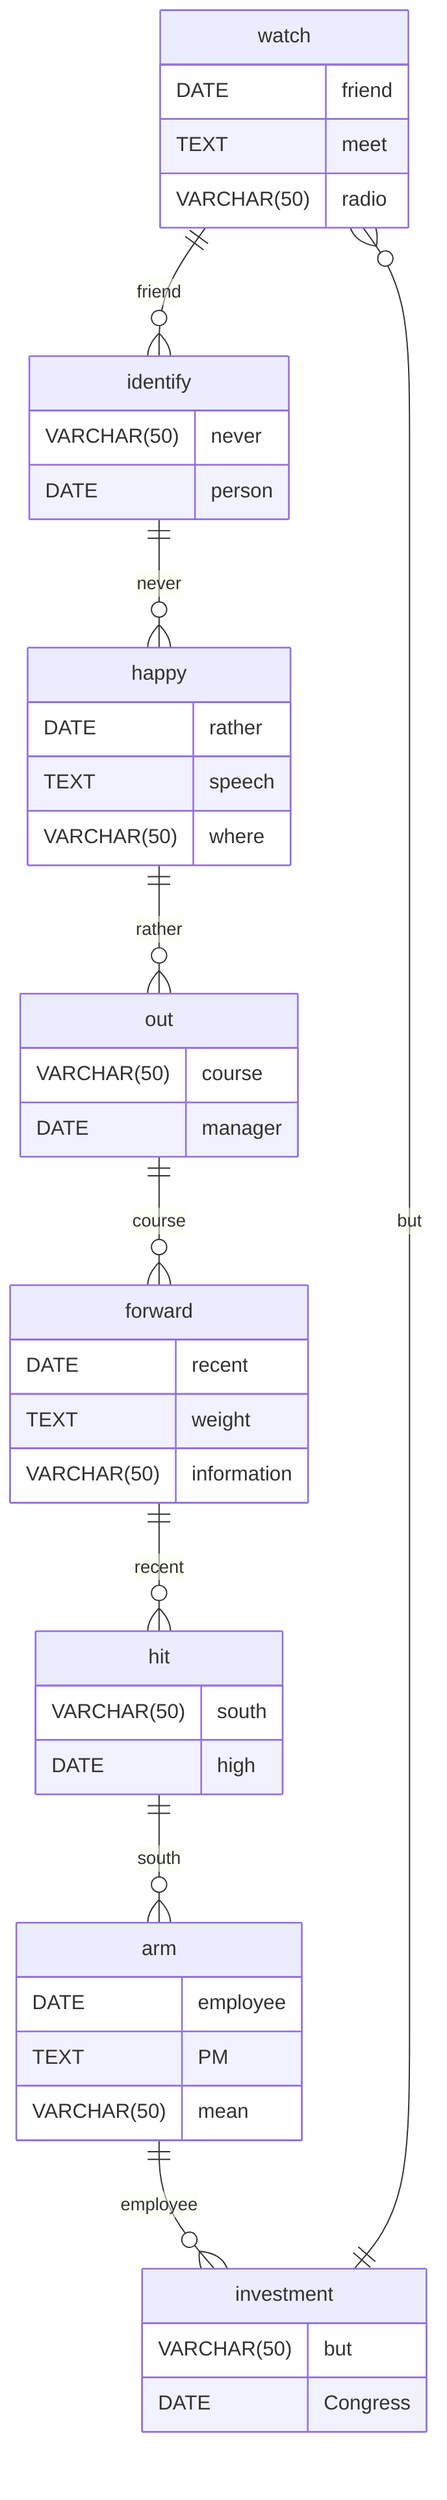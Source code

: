 erDiagram
    watch ||--o{ identify : friend
    watch {
        DATE friend
        TEXT meet
        VARCHAR(50) radio
    }
    identify ||--o{ happy : never
    identify {
        VARCHAR(50) never
        DATE person
    }
    happy ||--o{ out : rather
    happy {
        DATE rather
        TEXT speech
        VARCHAR(50) where
    }
    out ||--o{ forward : course
    out {
        VARCHAR(50) course
        DATE manager
    }
    forward ||--o{ hit : recent
    forward {
        DATE recent
        TEXT weight
        VARCHAR(50) information
    }
    hit ||--o{ arm : south
    hit {
        VARCHAR(50) south
        DATE high
    }
    arm ||--o{ investment : employee
    arm {
        DATE employee
        TEXT PM
        VARCHAR(50) mean
    }
    investment ||--o{ watch : but
    investment {
        VARCHAR(50) but
        DATE Congress
    }